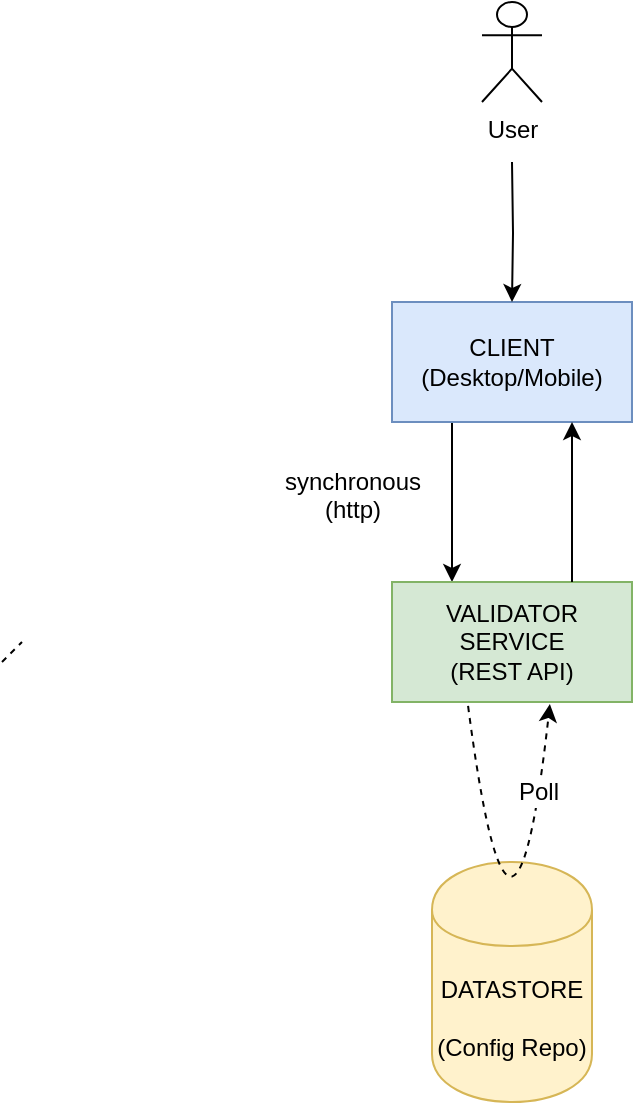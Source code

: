 <mxfile version="10.9.5" type="device"><diagram id="t5-vWvKsPKZLj3rSmobY" name="Page-1"><mxGraphModel dx="1355" dy="827" grid="1" gridSize="10" guides="1" tooltips="1" connect="1" arrows="1" fold="1" page="1" pageScale="1" pageWidth="827" pageHeight="1169" math="0" shadow="0"><root><mxCell id="0"/><mxCell id="1" parent="0"/><mxCell id="fhstSZpA5QjafnH3CfRA-5" style="edgeStyle=orthogonalEdgeStyle;rounded=0;orthogonalLoop=1;jettySize=auto;html=1;exitX=0.25;exitY=1;exitDx=0;exitDy=0;entryX=0.25;entryY=0;entryDx=0;entryDy=0;" parent="1" source="ruGMIHOUewGlTw_czCCX-1" target="ruGMIHOUewGlTw_czCCX-5" edge="1"><mxGeometry relative="1" as="geometry"><mxPoint x="360" y="300" as="targetPoint"/></mxGeometry></mxCell><mxCell id="ruGMIHOUewGlTw_czCCX-1" value="CLIENT (Desktop/Mobile)" style="rounded=0;whiteSpace=wrap;html=1;fillColor=#dae8fc;strokeColor=#6c8ebf;" parent="1" vertex="1"><mxGeometry x="315" y="160" width="120" height="60" as="geometry"/></mxCell><mxCell id="ruGMIHOUewGlTw_czCCX-5" value="VALIDATOR SERVICE&lt;br&gt;(REST API)" style="rounded=0;whiteSpace=wrap;html=1;fillColor=#d5e8d4;strokeColor=#82b366;" parent="1" vertex="1"><mxGeometry x="315" y="300" width="120" height="60" as="geometry"/></mxCell><mxCell id="ruGMIHOUewGlTw_czCCX-6" value="DATASTORE&lt;br&gt;&lt;br&gt;(Config Repo)" style="shape=cylinder;whiteSpace=wrap;html=1;boundedLbl=1;backgroundOutline=1;rounded=0;fillColor=#fff2cc;strokeColor=#d6b656;" parent="1" vertex="1"><mxGeometry x="335" y="440" width="80" height="120" as="geometry"/></mxCell><mxCell id="ruGMIHOUewGlTw_czCCX-13" value="" style="endArrow=classic;html=1;exitX=0.75;exitY=0;exitDx=0;exitDy=0;entryX=0.75;entryY=1;entryDx=0;entryDy=0;" parent="1" source="ruGMIHOUewGlTw_czCCX-5" target="ruGMIHOUewGlTw_czCCX-1" edge="1"><mxGeometry width="50" height="50" relative="1" as="geometry"><mxPoint x="360" y="140" as="sourcePoint"/><mxPoint x="360" y="230" as="targetPoint"/></mxGeometry></mxCell><mxCell id="fhstSZpA5QjafnH3CfRA-4" value="" style="edgeStyle=orthogonalEdgeStyle;rounded=0;orthogonalLoop=1;jettySize=auto;html=1;" parent="1" target="ruGMIHOUewGlTw_czCCX-1" edge="1"><mxGeometry relative="1" as="geometry"><mxPoint x="375" y="90" as="sourcePoint"/></mxGeometry></mxCell><mxCell id="fhstSZpA5QjafnH3CfRA-1" value="User&lt;br&gt;" style="shape=umlActor;verticalLabelPosition=bottom;labelBackgroundColor=#ffffff;verticalAlign=top;html=1;outlineConnect=0;" parent="1" vertex="1"><mxGeometry x="360" y="10" width="30" height="50" as="geometry"/></mxCell><mxCell id="HdrED3l68t8PnHA-bTFB-2" value="" style="endArrow=classic;html=1;entryX=0.658;entryY=1.017;entryDx=0;entryDy=0;exitX=0.317;exitY=1.033;exitDx=0;exitDy=0;exitPerimeter=0;entryPerimeter=0;curved=1;dashed=1;arcSize=20;" parent="1" source="ruGMIHOUewGlTw_czCCX-5" target="ruGMIHOUewGlTw_czCCX-5" edge="1"><mxGeometry width="50" height="50" relative="1" as="geometry"><mxPoint x="340" y="362" as="sourcePoint"/><mxPoint x="400" y="370" as="targetPoint"/><Array as="points"><mxPoint x="375" y="530"/></Array></mxGeometry></mxCell><mxCell id="HdrED3l68t8PnHA-bTFB-12" value="Poll" style="text;html=1;resizable=0;points=[];align=center;verticalAlign=middle;labelBackgroundColor=#ffffff;" parent="HdrED3l68t8PnHA-bTFB-2" vertex="1" connectable="0"><mxGeometry x="-0.722" y="29" relative="1" as="geometry"><mxPoint as="offset"/></mxGeometry></mxCell><mxCell id="kNUzxZqOre8c_j5I_j-m-1" value="synchronous&lt;br&gt;(http)" style="text;html=1;resizable=0;points=[];autosize=1;align=center;verticalAlign=top;spacingTop=-4;" parent="1" vertex="1"><mxGeometry x="255" y="240" width="80" height="30" as="geometry"/></mxCell><mxCell id="9nhtduPaPY4GfQXGZWnc-1" value="" style="endArrow=none;dashed=1;html=1;" edge="1" parent="1"><mxGeometry width="50" height="50" relative="1" as="geometry"><mxPoint x="120" y="340" as="sourcePoint"/><mxPoint x="130" y="330" as="targetPoint"/></mxGeometry></mxCell></root></mxGraphModel></diagram></mxfile>